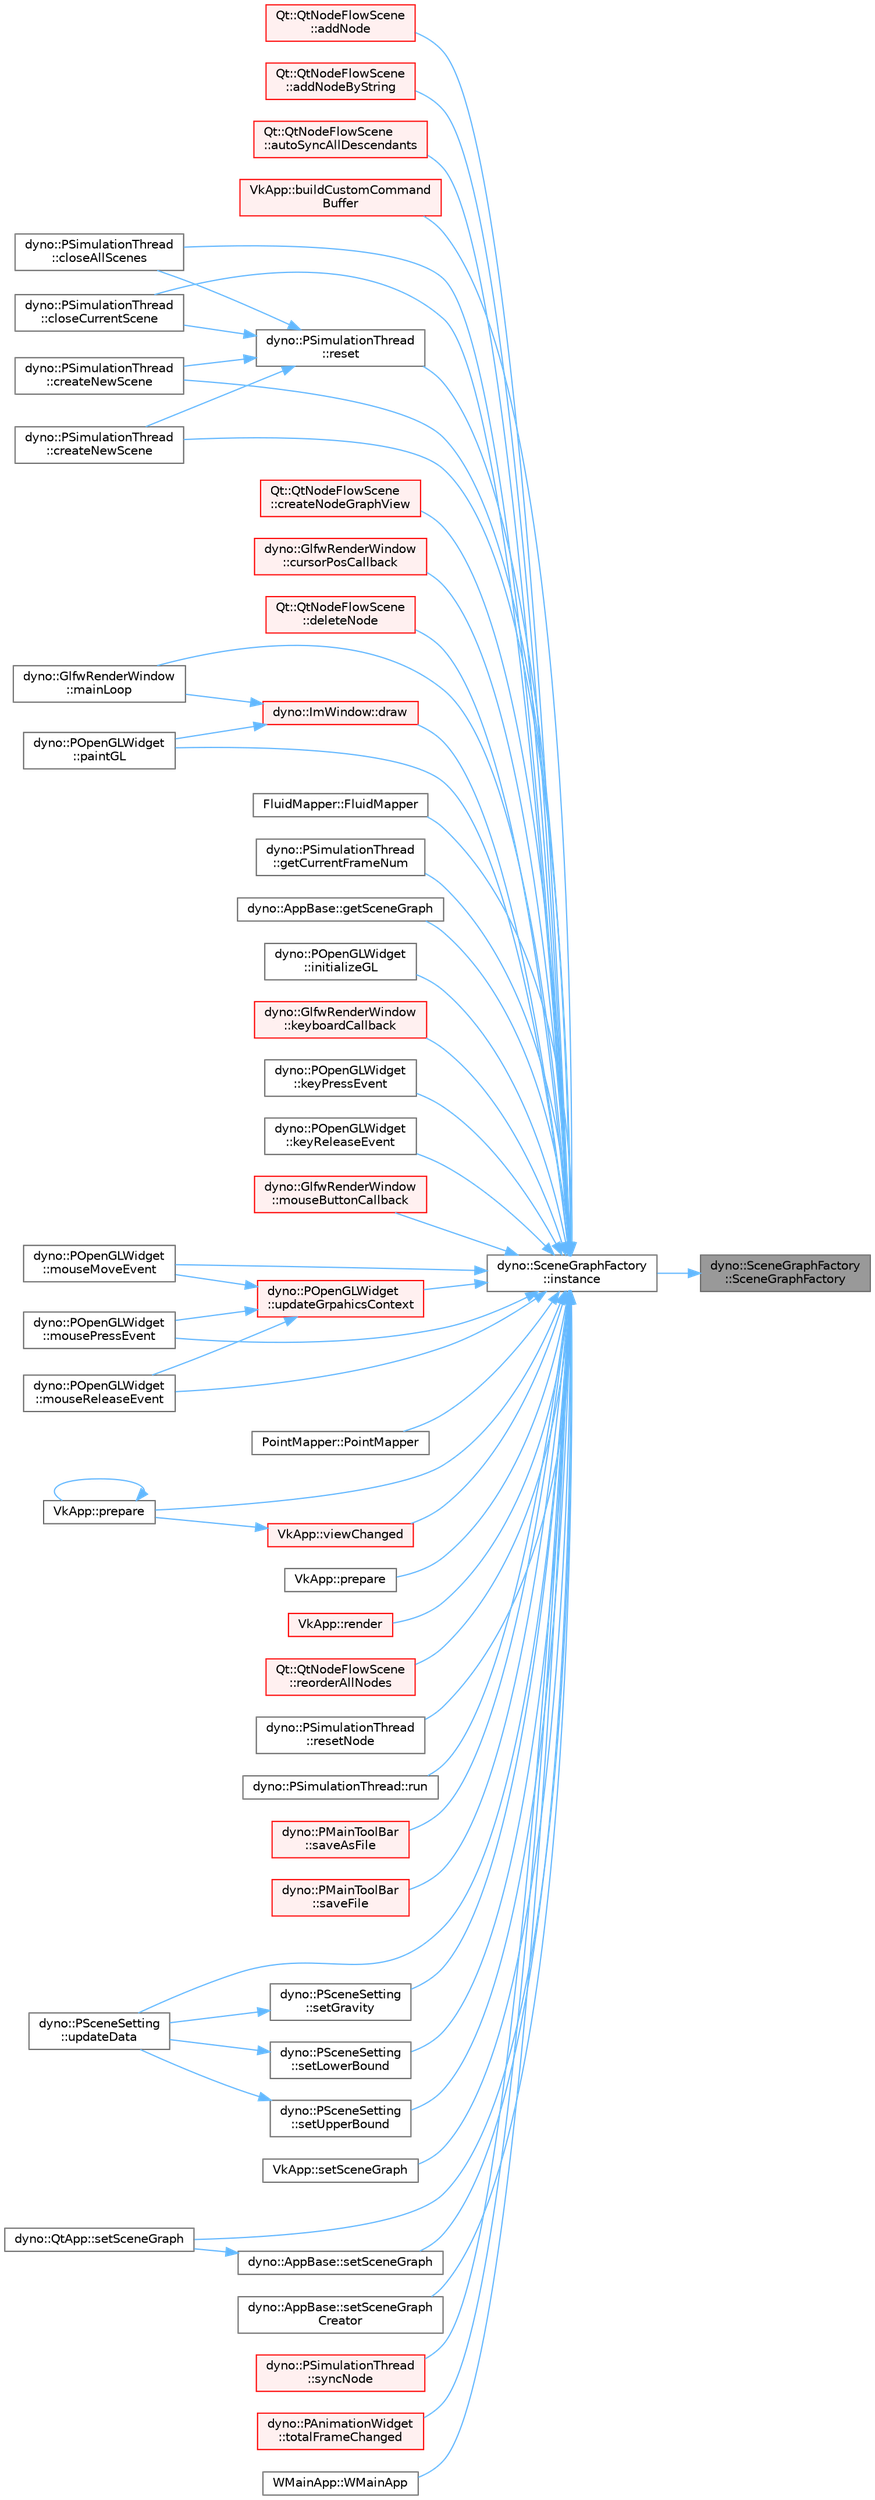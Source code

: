 digraph "dyno::SceneGraphFactory::SceneGraphFactory"
{
 // LATEX_PDF_SIZE
  bgcolor="transparent";
  edge [fontname=Helvetica,fontsize=10,labelfontname=Helvetica,labelfontsize=10];
  node [fontname=Helvetica,fontsize=10,shape=box,height=0.2,width=0.4];
  rankdir="RL";
  Node1 [id="Node000001",label="dyno::SceneGraphFactory\l::SceneGraphFactory",height=0.2,width=0.4,color="gray40", fillcolor="grey60", style="filled", fontcolor="black",tooltip=" "];
  Node1 -> Node2 [id="edge1_Node000001_Node000002",dir="back",color="steelblue1",style="solid",tooltip=" "];
  Node2 [id="Node000002",label="dyno::SceneGraphFactory\l::instance",height=0.2,width=0.4,color="grey40", fillcolor="white", style="filled",URL="$classdyno_1_1_scene_graph_factory.html#a734602c4eaa53d89bd0293015383677b",tooltip=" "];
  Node2 -> Node3 [id="edge2_Node000002_Node000003",dir="back",color="steelblue1",style="solid",tooltip=" "];
  Node3 [id="Node000003",label="Qt::QtNodeFlowScene\l::addNode",height=0.2,width=0.4,color="red", fillcolor="#FFF0F0", style="filled",URL="$class_qt_1_1_qt_node_flow_scene.html#a8ebe1ce081eb83b0968d7907ae3063cf",tooltip=" "];
  Node2 -> Node5 [id="edge3_Node000002_Node000005",dir="back",color="steelblue1",style="solid",tooltip=" "];
  Node5 [id="Node000005",label="Qt::QtNodeFlowScene\l::addNodeByString",height=0.2,width=0.4,color="red", fillcolor="#FFF0F0", style="filled",URL="$class_qt_1_1_qt_node_flow_scene.html#a841cca7fe682c02fafe8939a30bb1682",tooltip=" "];
  Node2 -> Node7 [id="edge4_Node000002_Node000007",dir="back",color="steelblue1",style="solid",tooltip=" "];
  Node7 [id="Node000007",label="Qt::QtNodeFlowScene\l::autoSyncAllDescendants",height=0.2,width=0.4,color="red", fillcolor="#FFF0F0", style="filled",URL="$class_qt_1_1_qt_node_flow_scene.html#a9ee5d0e3f3c3bc80b2e592cec1e092dd",tooltip=" "];
  Node2 -> Node9 [id="edge5_Node000002_Node000009",dir="back",color="steelblue1",style="solid",tooltip=" "];
  Node9 [id="Node000009",label="VkApp::buildCustomCommand\lBuffer",height=0.2,width=0.4,color="red", fillcolor="#FFF0F0", style="filled",URL="$class_vk_app.html#a2d514ecd18dc274f4117753e6c299b32",tooltip=" "];
  Node2 -> Node20 [id="edge6_Node000002_Node000020",dir="back",color="steelblue1",style="solid",tooltip=" "];
  Node20 [id="Node000020",label="dyno::PSimulationThread\l::closeAllScenes",height=0.2,width=0.4,color="grey40", fillcolor="white", style="filled",URL="$classdyno_1_1_p_simulation_thread.html#a5ce234112a71be123c6dfa2586579309",tooltip=" "];
  Node2 -> Node21 [id="edge7_Node000002_Node000021",dir="back",color="steelblue1",style="solid",tooltip=" "];
  Node21 [id="Node000021",label="dyno::PSimulationThread\l::closeCurrentScene",height=0.2,width=0.4,color="grey40", fillcolor="white", style="filled",URL="$classdyno_1_1_p_simulation_thread.html#aef582603f68487f52bb68fd5b4b85b53",tooltip=" "];
  Node2 -> Node22 [id="edge8_Node000002_Node000022",dir="back",color="steelblue1",style="solid",tooltip=" "];
  Node22 [id="Node000022",label="dyno::PSimulationThread\l::createNewScene",height=0.2,width=0.4,color="grey40", fillcolor="white", style="filled",URL="$classdyno_1_1_p_simulation_thread.html#a8bc824595ab90bbf275b4a05c57be926",tooltip=" "];
  Node2 -> Node23 [id="edge9_Node000002_Node000023",dir="back",color="steelblue1",style="solid",tooltip=" "];
  Node23 [id="Node000023",label="dyno::PSimulationThread\l::createNewScene",height=0.2,width=0.4,color="grey40", fillcolor="white", style="filled",URL="$classdyno_1_1_p_simulation_thread.html#a8973769a3328b22684d63993c85133f6",tooltip=" "];
  Node2 -> Node24 [id="edge10_Node000002_Node000024",dir="back",color="steelblue1",style="solid",tooltip=" "];
  Node24 [id="Node000024",label="Qt::QtNodeFlowScene\l::createNodeGraphView",height=0.2,width=0.4,color="red", fillcolor="#FFF0F0", style="filled",URL="$class_qt_1_1_qt_node_flow_scene.html#a89206a4a64a463931313a1facf24da06",tooltip="create a QT-based view for the active scene graph."];
  Node2 -> Node35 [id="edge11_Node000002_Node000035",dir="back",color="steelblue1",style="solid",tooltip=" "];
  Node35 [id="Node000035",label="dyno::GlfwRenderWindow\l::cursorPosCallback",height=0.2,width=0.4,color="red", fillcolor="#FFF0F0", style="filled",URL="$classdyno_1_1_glfw_render_window.html#ae66f2e06797a413f817ad88993cd5969",tooltip=" "];
  Node2 -> Node38 [id="edge12_Node000002_Node000038",dir="back",color="steelblue1",style="solid",tooltip=" "];
  Node38 [id="Node000038",label="Qt::QtNodeFlowScene\l::deleteNode",height=0.2,width=0.4,color="red", fillcolor="#FFF0F0", style="filled",URL="$class_qt_1_1_qt_node_flow_scene.html#a05ea53b22b727100a9981433f26e6a20",tooltip=" "];
  Node2 -> Node39 [id="edge13_Node000002_Node000039",dir="back",color="steelblue1",style="solid",tooltip=" "];
  Node39 [id="Node000039",label="dyno::ImWindow::draw",height=0.2,width=0.4,color="red", fillcolor="#FFF0F0", style="filled",URL="$classdyno_1_1_im_window.html#a5075b54a2c06c5ca3ba633b3388cd836",tooltip=" "];
  Node39 -> Node40 [id="edge14_Node000039_Node000040",dir="back",color="steelblue1",style="solid",tooltip=" "];
  Node40 [id="Node000040",label="dyno::GlfwRenderWindow\l::mainLoop",height=0.2,width=0.4,color="grey40", fillcolor="white", style="filled",URL="$classdyno_1_1_glfw_render_window.html#a3bb103fce2b4642f10773e3c2ca9972d",tooltip=" "];
  Node39 -> Node41 [id="edge15_Node000039_Node000041",dir="back",color="steelblue1",style="solid",tooltip=" "];
  Node41 [id="Node000041",label="dyno::POpenGLWidget\l::paintGL",height=0.2,width=0.4,color="grey40", fillcolor="white", style="filled",URL="$classdyno_1_1_p_open_g_l_widget.html#ac3a49d40cf6bccf88a5b46f18f98ad07",tooltip=" "];
  Node2 -> Node50 [id="edge16_Node000002_Node000050",dir="back",color="steelblue1",style="solid",tooltip=" "];
  Node50 [id="Node000050",label="FluidMapper::FluidMapper",height=0.2,width=0.4,color="grey40", fillcolor="white", style="filled",URL="$class_fluid_mapper.html#a76a98f5d59ce24678d417302212d4990",tooltip=" "];
  Node2 -> Node51 [id="edge17_Node000002_Node000051",dir="back",color="steelblue1",style="solid",tooltip=" "];
  Node51 [id="Node000051",label="dyno::PSimulationThread\l::getCurrentFrameNum",height=0.2,width=0.4,color="grey40", fillcolor="white", style="filled",URL="$classdyno_1_1_p_simulation_thread.html#ad98bc4d44046b3564f88cfa50cda025b",tooltip=" "];
  Node2 -> Node52 [id="edge18_Node000002_Node000052",dir="back",color="steelblue1",style="solid",tooltip=" "];
  Node52 [id="Node000052",label="dyno::AppBase::getSceneGraph",height=0.2,width=0.4,color="grey40", fillcolor="white", style="filled",URL="$classdyno_1_1_app_base.html#acb7b84030e355b8ed2f4819ca22d6263",tooltip=" "];
  Node2 -> Node53 [id="edge19_Node000002_Node000053",dir="back",color="steelblue1",style="solid",tooltip=" "];
  Node53 [id="Node000053",label="dyno::POpenGLWidget\l::initializeGL",height=0.2,width=0.4,color="grey40", fillcolor="white", style="filled",URL="$classdyno_1_1_p_open_g_l_widget.html#a4443931ffdaa4d0751e918e3f1f32ff2",tooltip=" "];
  Node2 -> Node54 [id="edge20_Node000002_Node000054",dir="back",color="steelblue1",style="solid",tooltip=" "];
  Node54 [id="Node000054",label="dyno::GlfwRenderWindow\l::keyboardCallback",height=0.2,width=0.4,color="red", fillcolor="#FFF0F0", style="filled",URL="$classdyno_1_1_glfw_render_window.html#a4fabd80042ee7e0aeb030ee78d4ad190",tooltip=" "];
  Node2 -> Node55 [id="edge21_Node000002_Node000055",dir="back",color="steelblue1",style="solid",tooltip=" "];
  Node55 [id="Node000055",label="dyno::POpenGLWidget\l::keyPressEvent",height=0.2,width=0.4,color="grey40", fillcolor="white", style="filled",URL="$classdyno_1_1_p_open_g_l_widget.html#a82b50fb69e271eb350c2a705d5d8dd78",tooltip=" "];
  Node2 -> Node56 [id="edge22_Node000002_Node000056",dir="back",color="steelblue1",style="solid",tooltip=" "];
  Node56 [id="Node000056",label="dyno::POpenGLWidget\l::keyReleaseEvent",height=0.2,width=0.4,color="grey40", fillcolor="white", style="filled",URL="$classdyno_1_1_p_open_g_l_widget.html#a36c444f45a26bdbf7997a9d5faf3e65c",tooltip=" "];
  Node2 -> Node40 [id="edge23_Node000002_Node000040",dir="back",color="steelblue1",style="solid",tooltip=" "];
  Node2 -> Node57 [id="edge24_Node000002_Node000057",dir="back",color="steelblue1",style="solid",tooltip=" "];
  Node57 [id="Node000057",label="dyno::GlfwRenderWindow\l::mouseButtonCallback",height=0.2,width=0.4,color="red", fillcolor="#FFF0F0", style="filled",URL="$classdyno_1_1_glfw_render_window.html#ae3f9e3f8cd68e78d6945791b60c6282f",tooltip=" "];
  Node2 -> Node58 [id="edge25_Node000002_Node000058",dir="back",color="steelblue1",style="solid",tooltip=" "];
  Node58 [id="Node000058",label="dyno::POpenGLWidget\l::mouseMoveEvent",height=0.2,width=0.4,color="grey40", fillcolor="white", style="filled",URL="$classdyno_1_1_p_open_g_l_widget.html#a80fb558c07b76be2f507393eece06036",tooltip=" "];
  Node2 -> Node59 [id="edge26_Node000002_Node000059",dir="back",color="steelblue1",style="solid",tooltip=" "];
  Node59 [id="Node000059",label="dyno::POpenGLWidget\l::mousePressEvent",height=0.2,width=0.4,color="grey40", fillcolor="white", style="filled",URL="$classdyno_1_1_p_open_g_l_widget.html#a4c461917d8c70b899d7bbf4450e77e75",tooltip=" "];
  Node2 -> Node60 [id="edge27_Node000002_Node000060",dir="back",color="steelblue1",style="solid",tooltip=" "];
  Node60 [id="Node000060",label="dyno::POpenGLWidget\l::mouseReleaseEvent",height=0.2,width=0.4,color="grey40", fillcolor="white", style="filled",URL="$classdyno_1_1_p_open_g_l_widget.html#a3125be328aa2698c6b85c9570fff7538",tooltip=" "];
  Node2 -> Node41 [id="edge28_Node000002_Node000041",dir="back",color="steelblue1",style="solid",tooltip=" "];
  Node2 -> Node61 [id="edge29_Node000002_Node000061",dir="back",color="steelblue1",style="solid",tooltip=" "];
  Node61 [id="Node000061",label="PointMapper::PointMapper",height=0.2,width=0.4,color="grey40", fillcolor="white", style="filled",URL="$class_point_mapper.html#ad3ebf9e73a48aa4a9bf193d2a8095fb8",tooltip=" "];
  Node2 -> Node11 [id="edge30_Node000002_Node000011",dir="back",color="steelblue1",style="solid",tooltip=" "];
  Node11 [id="Node000011",label="VkApp::prepare",height=0.2,width=0.4,color="grey40", fillcolor="white", style="filled",URL="$class_vk_app.html#aa232b32eb5b90698500190d0fe004cdb",tooltip="Prepares all Vulkan resources and functions required to run the sample."];
  Node11 -> Node11 [id="edge31_Node000011_Node000011",dir="back",color="steelblue1",style="solid",tooltip=" "];
  Node2 -> Node62 [id="edge32_Node000002_Node000062",dir="back",color="steelblue1",style="solid",tooltip=" "];
  Node62 [id="Node000062",label="VkApp::prepare",height=0.2,width=0.4,color="grey40", fillcolor="white", style="filled",URL="$class_vk_app.html#a973fa682051816495b981fa6acbd25bc",tooltip=" "];
  Node2 -> Node17 [id="edge33_Node000002_Node000017",dir="back",color="steelblue1",style="solid",tooltip=" "];
  Node17 [id="Node000017",label="VkApp::render",height=0.2,width=0.4,color="red", fillcolor="#FFF0F0", style="filled",URL="$class_vk_app.html#ab63b7933ea35df31039ed96b36d75e75",tooltip="(Pure virtual) Render function to be implemented by the sample application"];
  Node2 -> Node31 [id="edge34_Node000002_Node000031",dir="back",color="steelblue1",style="solid",tooltip=" "];
  Node31 [id="Node000031",label="Qt::QtNodeFlowScene\l::reorderAllNodes",height=0.2,width=0.4,color="red", fillcolor="#FFF0F0", style="filled",URL="$class_qt_1_1_qt_node_flow_scene.html#af66c8338521e25db6fdbdf31fdb93830",tooltip=" "];
  Node2 -> Node63 [id="edge35_Node000002_Node000063",dir="back",color="steelblue1",style="solid",tooltip=" "];
  Node63 [id="Node000063",label="dyno::PSimulationThread\l::reset",height=0.2,width=0.4,color="grey40", fillcolor="white", style="filled",URL="$classdyno_1_1_p_simulation_thread.html#a0cb1f5a6088db96385a6277b77b1d6a7",tooltip="Reset the simulation."];
  Node63 -> Node20 [id="edge36_Node000063_Node000020",dir="back",color="steelblue1",style="solid",tooltip=" "];
  Node63 -> Node21 [id="edge37_Node000063_Node000021",dir="back",color="steelblue1",style="solid",tooltip=" "];
  Node63 -> Node22 [id="edge38_Node000063_Node000022",dir="back",color="steelblue1",style="solid",tooltip=" "];
  Node63 -> Node23 [id="edge39_Node000063_Node000023",dir="back",color="steelblue1",style="solid",tooltip=" "];
  Node2 -> Node64 [id="edge40_Node000002_Node000064",dir="back",color="steelblue1",style="solid",tooltip=" "];
  Node64 [id="Node000064",label="dyno::PSimulationThread\l::resetNode",height=0.2,width=0.4,color="grey40", fillcolor="white", style="filled",URL="$classdyno_1_1_p_simulation_thread.html#adaa26e902ad377a74582d4b980e57d18",tooltip=" "];
  Node2 -> Node65 [id="edge41_Node000002_Node000065",dir="back",color="steelblue1",style="solid",tooltip=" "];
  Node65 [id="Node000065",label="dyno::PSimulationThread::run",height=0.2,width=0.4,color="grey40", fillcolor="white", style="filled",URL="$classdyno_1_1_p_simulation_thread.html#afa88c5436344c801b44fc2e91bde0c08",tooltip=" "];
  Node2 -> Node66 [id="edge42_Node000002_Node000066",dir="back",color="steelblue1",style="solid",tooltip=" "];
  Node66 [id="Node000066",label="dyno::PMainToolBar\l::saveAsFile",height=0.2,width=0.4,color="red", fillcolor="#FFF0F0", style="filled",URL="$classdyno_1_1_p_main_tool_bar.html#a56b0b789252be19511aaa9609970fabb",tooltip=" "];
  Node2 -> Node69 [id="edge43_Node000002_Node000069",dir="back",color="steelblue1",style="solid",tooltip=" "];
  Node69 [id="Node000069",label="dyno::PMainToolBar\l::saveFile",height=0.2,width=0.4,color="red", fillcolor="#FFF0F0", style="filled",URL="$classdyno_1_1_p_main_tool_bar.html#af0b8639a24417920462721be88ab6a88",tooltip=" "];
  Node2 -> Node70 [id="edge44_Node000002_Node000070",dir="back",color="steelblue1",style="solid",tooltip=" "];
  Node70 [id="Node000070",label="dyno::PSceneSetting\l::setGravity",height=0.2,width=0.4,color="grey40", fillcolor="white", style="filled",URL="$classdyno_1_1_p_scene_setting.html#acc82fad2e918dfc3ae632b250f17d754",tooltip=" "];
  Node70 -> Node71 [id="edge45_Node000070_Node000071",dir="back",color="steelblue1",style="solid",tooltip=" "];
  Node71 [id="Node000071",label="dyno::PSceneSetting\l::updateData",height=0.2,width=0.4,color="grey40", fillcolor="white", style="filled",URL="$classdyno_1_1_p_scene_setting.html#a733631aa248766046b6dc7dc6a3b4f39",tooltip=" "];
  Node2 -> Node72 [id="edge46_Node000002_Node000072",dir="back",color="steelblue1",style="solid",tooltip=" "];
  Node72 [id="Node000072",label="dyno::PSceneSetting\l::setLowerBound",height=0.2,width=0.4,color="grey40", fillcolor="white", style="filled",URL="$classdyno_1_1_p_scene_setting.html#a4770c71efd9609d03163713a78b93491",tooltip=" "];
  Node72 -> Node71 [id="edge47_Node000072_Node000071",dir="back",color="steelblue1",style="solid",tooltip=" "];
  Node2 -> Node73 [id="edge48_Node000002_Node000073",dir="back",color="steelblue1",style="solid",tooltip=" "];
  Node73 [id="Node000073",label="VkApp::setSceneGraph",height=0.2,width=0.4,color="grey40", fillcolor="white", style="filled",URL="$class_vk_app.html#ad5b9ab68c26e5e76336f3b6a3b0bc92d",tooltip=" "];
  Node2 -> Node74 [id="edge49_Node000002_Node000074",dir="back",color="steelblue1",style="solid",tooltip=" "];
  Node74 [id="Node000074",label="dyno::AppBase::setSceneGraph",height=0.2,width=0.4,color="grey40", fillcolor="white", style="filled",URL="$classdyno_1_1_app_base.html#a41ae6b9bee11675ac8e87d3aed120a64",tooltip=" "];
  Node74 -> Node75 [id="edge50_Node000074_Node000075",dir="back",color="steelblue1",style="solid",tooltip=" "];
  Node75 [id="Node000075",label="dyno::QtApp::setSceneGraph",height=0.2,width=0.4,color="grey40", fillcolor="white", style="filled",URL="$classdyno_1_1_qt_app.html#a1b9676799345a02258efa2c7c00c8e37",tooltip=" "];
  Node2 -> Node75 [id="edge51_Node000002_Node000075",dir="back",color="steelblue1",style="solid",tooltip=" "];
  Node2 -> Node76 [id="edge52_Node000002_Node000076",dir="back",color="steelblue1",style="solid",tooltip=" "];
  Node76 [id="Node000076",label="dyno::AppBase::setSceneGraph\lCreator",height=0.2,width=0.4,color="grey40", fillcolor="white", style="filled",URL="$classdyno_1_1_app_base.html#a7aed876334146b5219eec5cf73f92b89",tooltip=" "];
  Node2 -> Node77 [id="edge53_Node000002_Node000077",dir="back",color="steelblue1",style="solid",tooltip=" "];
  Node77 [id="Node000077",label="dyno::PSceneSetting\l::setUpperBound",height=0.2,width=0.4,color="grey40", fillcolor="white", style="filled",URL="$classdyno_1_1_p_scene_setting.html#ae13c0355e4f94c9ba426a60e435def0a",tooltip=" "];
  Node77 -> Node71 [id="edge54_Node000077_Node000071",dir="back",color="steelblue1",style="solid",tooltip=" "];
  Node2 -> Node78 [id="edge55_Node000002_Node000078",dir="back",color="steelblue1",style="solid",tooltip=" "];
  Node78 [id="Node000078",label="dyno::PSimulationThread\l::syncNode",height=0.2,width=0.4,color="red", fillcolor="#FFF0F0", style="filled",URL="$classdyno_1_1_p_simulation_thread.html#aa8e50b7106fcc35a36d360b3f793087c",tooltip=" "];
  Node2 -> Node79 [id="edge56_Node000002_Node000079",dir="back",color="steelblue1",style="solid",tooltip=" "];
  Node79 [id="Node000079",label="dyno::PAnimationWidget\l::totalFrameChanged",height=0.2,width=0.4,color="red", fillcolor="#FFF0F0", style="filled",URL="$classdyno_1_1_p_animation_widget.html#a7680b8b20b80e0837beccc5dbb544fd7",tooltip=" "];
  Node2 -> Node71 [id="edge57_Node000002_Node000071",dir="back",color="steelblue1",style="solid",tooltip=" "];
  Node2 -> Node81 [id="edge58_Node000002_Node000081",dir="back",color="steelblue1",style="solid",tooltip=" "];
  Node81 [id="Node000081",label="dyno::POpenGLWidget\l::updateGrpahicsContext",height=0.2,width=0.4,color="red", fillcolor="#FFF0F0", style="filled",URL="$classdyno_1_1_p_open_g_l_widget.html#a158cd5af483e1468ecf82a61df8e3a41",tooltip=" "];
  Node81 -> Node58 [id="edge59_Node000081_Node000058",dir="back",color="steelblue1",style="solid",tooltip=" "];
  Node81 -> Node59 [id="edge60_Node000081_Node000059",dir="back",color="steelblue1",style="solid",tooltip=" "];
  Node81 -> Node60 [id="edge61_Node000081_Node000060",dir="back",color="steelblue1",style="solid",tooltip=" "];
  Node2 -> Node82 [id="edge62_Node000002_Node000082",dir="back",color="steelblue1",style="solid",tooltip=" "];
  Node82 [id="Node000082",label="VkApp::viewChanged",height=0.2,width=0.4,color="red", fillcolor="#FFF0F0", style="filled",URL="$class_vk_app.html#a6404e5667eef136f91987f9f525dc688",tooltip="(Virtual) Called when the camera view has changed"];
  Node82 -> Node11 [id="edge63_Node000082_Node000011",dir="back",color="steelblue1",style="solid",tooltip=" "];
  Node2 -> Node83 [id="edge64_Node000002_Node000083",dir="back",color="steelblue1",style="solid",tooltip=" "];
  Node83 [id="Node000083",label="WMainApp::WMainApp",height=0.2,width=0.4,color="grey40", fillcolor="white", style="filled",URL="$class_w_main_app.html#a63f4fc69566a49e7412ca5602b19946b",tooltip=" "];
}
